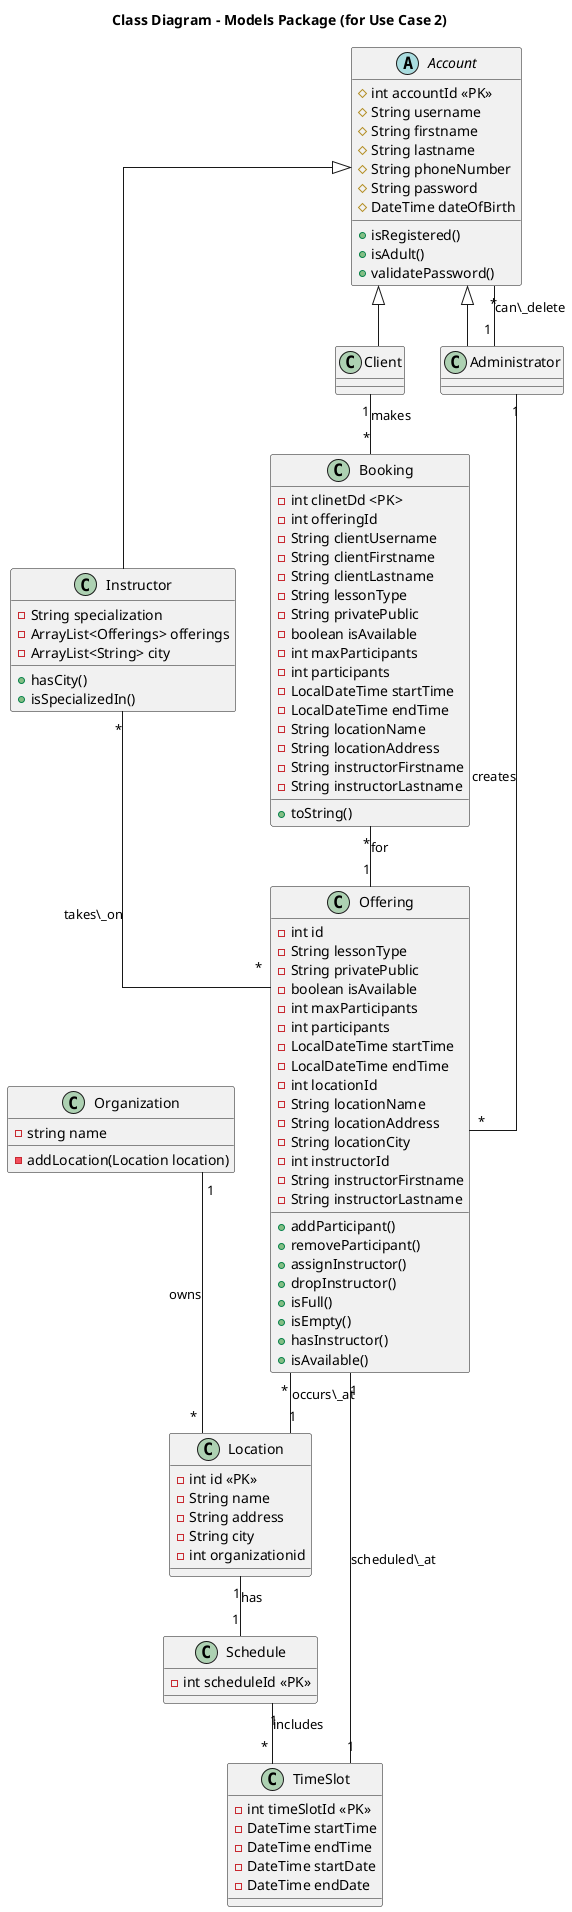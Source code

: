 @startuml ClassDiagram#2_Models
skinparam linetype ortho

title Class Diagram - Models Package (for Use Case 2)

class Organization {
  - string name
  - addLocation(Location location)
}

class Location {
  - int id <<PK>>
  - String name
  - String address
  - String city
  - int organizationid
}

class Schedule {
  - int scheduleId <<PK>>
}

class TimeSlot {
  - int timeSlotId <<PK>>
  - DateTime startTime
  - DateTime endTime
  - DateTime startDate
  - DateTime endDate
}


abstract class Account {
  # int accountId <<PK>>
  # String username
  # String firstname
  # String lastname
  # String phoneNumber
  # String password
  # DateTime dateOfBirth
  + isRegistered()
  + isAdult()
  + validatePassword()
}

class Instructor {
  - String specialization
  - ArrayList<Offerings> offerings
  - ArrayList<String> city
  + hasCity()
  + isSpecializedIn()
}

class Offering {
  - int id
  - String lessonType
  - String privatePublic
  - boolean isAvailable
  - int maxParticipants
  - int participants
  - LocalDateTime startTime
  - LocalDateTime endTime
  - int locationId
  - String locationName
  - String locationAddress
  - String locationCity
  - int instructorId
  - String instructorFirstname
  - String instructorLastname
  + addParticipant()
  + removeParticipant()
  + assignInstructor()
  + dropInstructor()
  + isFull()
  + isEmpty()
  + hasInstructor()
  + isAvailable()
}

class Client {
}

class Administrator {
}

class Booking {
  - int clinetDd <PK>
  - int offeringId
  - String clientUsername
  - String clientFirstname
  - String clientLastname
  - String lessonType
  - String privatePublic
  - boolean isAvailable
  - int maxParticipants
  - int participants
  - LocalDateTime startTime
  - LocalDateTime endTime
  - String locationName
  - String locationAddress
  - String instructorFirstname
  - String instructorLastname
  + toString()
}

Account <|-- Instructor
Account <|-- Client
Account <|-- Administrator

Organization "1" -- "*" Location : owns
Location "1" -- "1" Schedule : has
Schedule "1" -- "*" TimeSlot : includes
Instructor "*" -- "*" Offering : takes\_on
Offering "*" -- "1" Location : occurs\_at
Offering "1" -- "1" TimeSlot : scheduled\_at
Client "1" -- "*" Booking : makes
Booking "*" -- "1" Offering : for
Administrator "1" -- "*" Offering : creates
Administrator "1" -- "*" Account : can\_delete

@enduml
